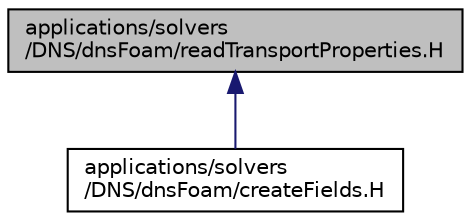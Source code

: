 digraph "applications/solvers/DNS/dnsFoam/readTransportProperties.H"
{
  bgcolor="transparent";
  edge [fontname="Helvetica",fontsize="10",labelfontname="Helvetica",labelfontsize="10"];
  node [fontname="Helvetica",fontsize="10",shape=record];
  Node1 [label="applications/solvers\l/DNS/dnsFoam/readTransportProperties.H",height=0.2,width=0.4,color="black", fillcolor="grey75", style="filled" fontcolor="black"];
  Node1 -> Node2 [dir="back",color="midnightblue",fontsize="10",style="solid",fontname="Helvetica"];
  Node2 [label="applications/solvers\l/DNS/dnsFoam/createFields.H",height=0.2,width=0.4,color="black",URL="$solvers_2DNS_2dnsFoam_2createFields_8H.html"];
}
